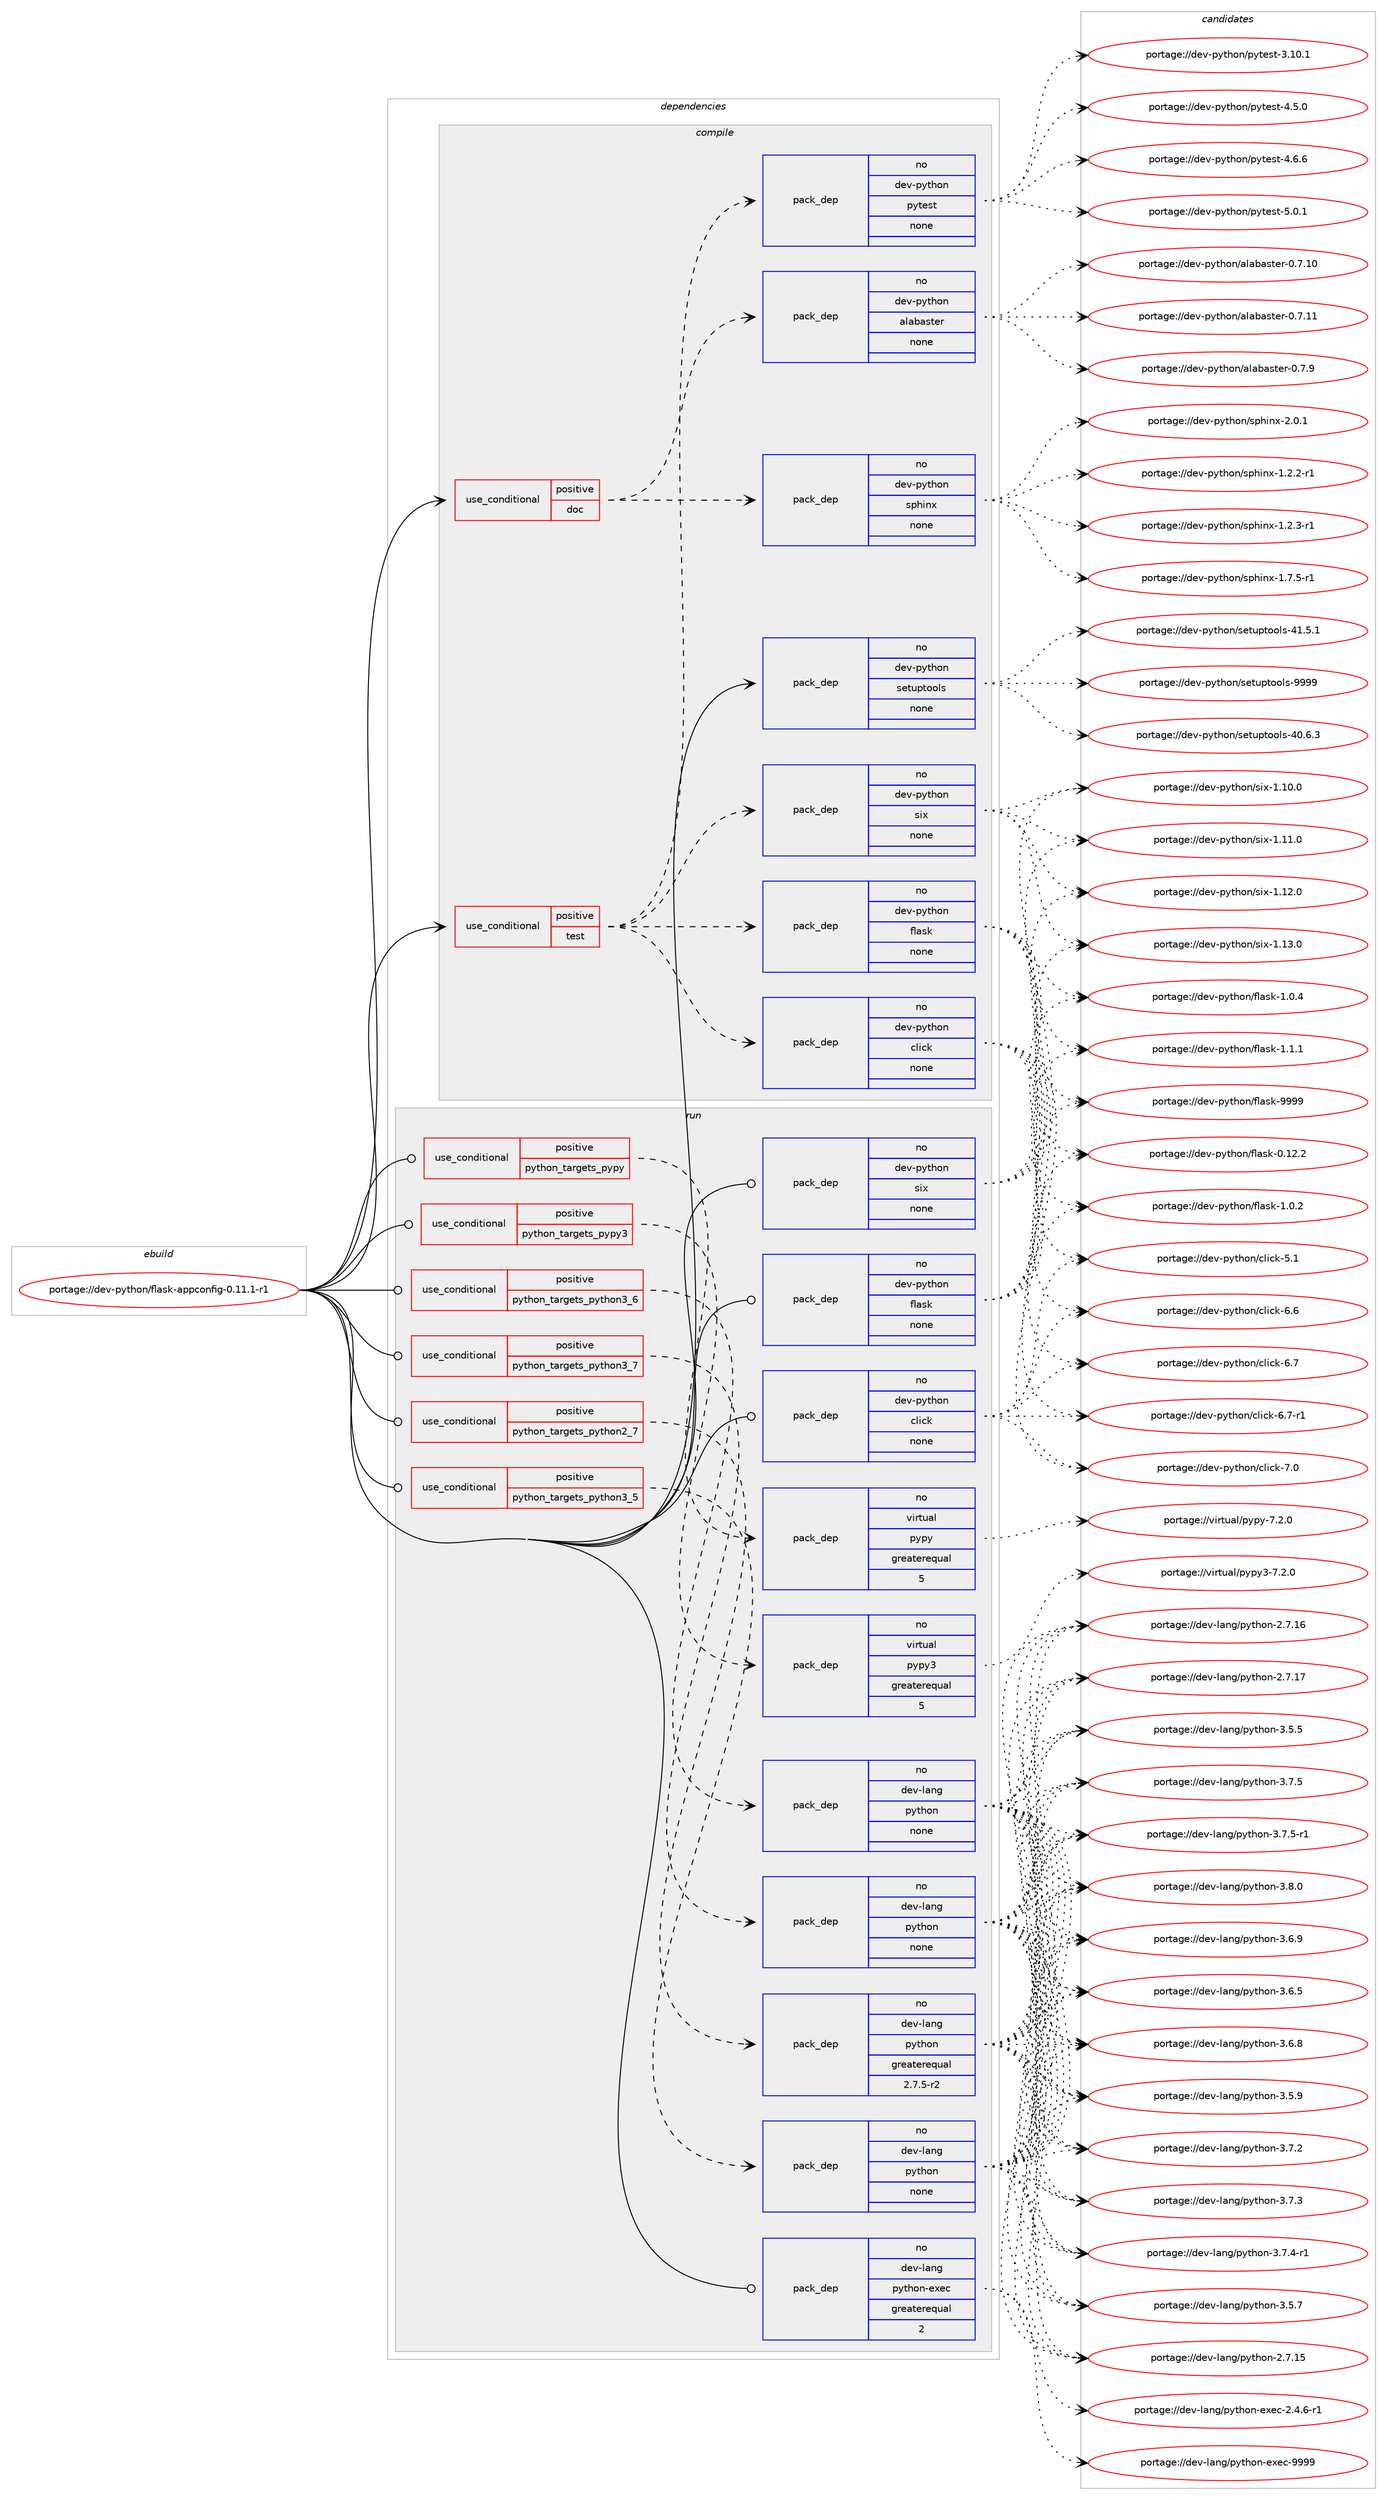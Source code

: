 digraph prolog {

# *************
# Graph options
# *************

newrank=true;
concentrate=true;
compound=true;
graph [rankdir=LR,fontname=Helvetica,fontsize=10,ranksep=1.5];#, ranksep=2.5, nodesep=0.2];
edge  [arrowhead=vee];
node  [fontname=Helvetica,fontsize=10];

# **********
# The ebuild
# **********

subgraph cluster_leftcol {
color=gray;
rank=same;
label=<<i>ebuild</i>>;
id [label="portage://dev-python/flask-appconfig-0.11.1-r1", color=red, width=4, href="../dev-python/flask-appconfig-0.11.1-r1.svg"];
}

# ****************
# The dependencies
# ****************

subgraph cluster_midcol {
color=gray;
label=<<i>dependencies</i>>;
subgraph cluster_compile {
fillcolor="#eeeeee";
style=filled;
label=<<i>compile</i>>;
subgraph cond28645 {
dependency139481 [label=<<TABLE BORDER="0" CELLBORDER="1" CELLSPACING="0" CELLPADDING="4"><TR><TD ROWSPAN="3" CELLPADDING="10">use_conditional</TD></TR><TR><TD>positive</TD></TR><TR><TD>doc</TD></TR></TABLE>>, shape=none, color=red];
subgraph pack107516 {
dependency139482 [label=<<TABLE BORDER="0" CELLBORDER="1" CELLSPACING="0" CELLPADDING="4" WIDTH="220"><TR><TD ROWSPAN="6" CELLPADDING="30">pack_dep</TD></TR><TR><TD WIDTH="110">no</TD></TR><TR><TD>dev-python</TD></TR><TR><TD>alabaster</TD></TR><TR><TD>none</TD></TR><TR><TD></TD></TR></TABLE>>, shape=none, color=blue];
}
dependency139481:e -> dependency139482:w [weight=20,style="dashed",arrowhead="vee"];
subgraph pack107517 {
dependency139483 [label=<<TABLE BORDER="0" CELLBORDER="1" CELLSPACING="0" CELLPADDING="4" WIDTH="220"><TR><TD ROWSPAN="6" CELLPADDING="30">pack_dep</TD></TR><TR><TD WIDTH="110">no</TD></TR><TR><TD>dev-python</TD></TR><TR><TD>sphinx</TD></TR><TR><TD>none</TD></TR><TR><TD></TD></TR></TABLE>>, shape=none, color=blue];
}
dependency139481:e -> dependency139483:w [weight=20,style="dashed",arrowhead="vee"];
}
id:e -> dependency139481:w [weight=20,style="solid",arrowhead="vee"];
subgraph cond28646 {
dependency139484 [label=<<TABLE BORDER="0" CELLBORDER="1" CELLSPACING="0" CELLPADDING="4"><TR><TD ROWSPAN="3" CELLPADDING="10">use_conditional</TD></TR><TR><TD>positive</TD></TR><TR><TD>test</TD></TR></TABLE>>, shape=none, color=red];
subgraph pack107518 {
dependency139485 [label=<<TABLE BORDER="0" CELLBORDER="1" CELLSPACING="0" CELLPADDING="4" WIDTH="220"><TR><TD ROWSPAN="6" CELLPADDING="30">pack_dep</TD></TR><TR><TD WIDTH="110">no</TD></TR><TR><TD>dev-python</TD></TR><TR><TD>click</TD></TR><TR><TD>none</TD></TR><TR><TD></TD></TR></TABLE>>, shape=none, color=blue];
}
dependency139484:e -> dependency139485:w [weight=20,style="dashed",arrowhead="vee"];
subgraph pack107519 {
dependency139486 [label=<<TABLE BORDER="0" CELLBORDER="1" CELLSPACING="0" CELLPADDING="4" WIDTH="220"><TR><TD ROWSPAN="6" CELLPADDING="30">pack_dep</TD></TR><TR><TD WIDTH="110">no</TD></TR><TR><TD>dev-python</TD></TR><TR><TD>flask</TD></TR><TR><TD>none</TD></TR><TR><TD></TD></TR></TABLE>>, shape=none, color=blue];
}
dependency139484:e -> dependency139486:w [weight=20,style="dashed",arrowhead="vee"];
subgraph pack107520 {
dependency139487 [label=<<TABLE BORDER="0" CELLBORDER="1" CELLSPACING="0" CELLPADDING="4" WIDTH="220"><TR><TD ROWSPAN="6" CELLPADDING="30">pack_dep</TD></TR><TR><TD WIDTH="110">no</TD></TR><TR><TD>dev-python</TD></TR><TR><TD>six</TD></TR><TR><TD>none</TD></TR><TR><TD></TD></TR></TABLE>>, shape=none, color=blue];
}
dependency139484:e -> dependency139487:w [weight=20,style="dashed",arrowhead="vee"];
subgraph pack107521 {
dependency139488 [label=<<TABLE BORDER="0" CELLBORDER="1" CELLSPACING="0" CELLPADDING="4" WIDTH="220"><TR><TD ROWSPAN="6" CELLPADDING="30">pack_dep</TD></TR><TR><TD WIDTH="110">no</TD></TR><TR><TD>dev-python</TD></TR><TR><TD>pytest</TD></TR><TR><TD>none</TD></TR><TR><TD></TD></TR></TABLE>>, shape=none, color=blue];
}
dependency139484:e -> dependency139488:w [weight=20,style="dashed",arrowhead="vee"];
}
id:e -> dependency139484:w [weight=20,style="solid",arrowhead="vee"];
subgraph pack107522 {
dependency139489 [label=<<TABLE BORDER="0" CELLBORDER="1" CELLSPACING="0" CELLPADDING="4" WIDTH="220"><TR><TD ROWSPAN="6" CELLPADDING="30">pack_dep</TD></TR><TR><TD WIDTH="110">no</TD></TR><TR><TD>dev-python</TD></TR><TR><TD>setuptools</TD></TR><TR><TD>none</TD></TR><TR><TD></TD></TR></TABLE>>, shape=none, color=blue];
}
id:e -> dependency139489:w [weight=20,style="solid",arrowhead="vee"];
}
subgraph cluster_compileandrun {
fillcolor="#eeeeee";
style=filled;
label=<<i>compile and run</i>>;
}
subgraph cluster_run {
fillcolor="#eeeeee";
style=filled;
label=<<i>run</i>>;
subgraph cond28647 {
dependency139490 [label=<<TABLE BORDER="0" CELLBORDER="1" CELLSPACING="0" CELLPADDING="4"><TR><TD ROWSPAN="3" CELLPADDING="10">use_conditional</TD></TR><TR><TD>positive</TD></TR><TR><TD>python_targets_pypy</TD></TR></TABLE>>, shape=none, color=red];
subgraph pack107523 {
dependency139491 [label=<<TABLE BORDER="0" CELLBORDER="1" CELLSPACING="0" CELLPADDING="4" WIDTH="220"><TR><TD ROWSPAN="6" CELLPADDING="30">pack_dep</TD></TR><TR><TD WIDTH="110">no</TD></TR><TR><TD>virtual</TD></TR><TR><TD>pypy</TD></TR><TR><TD>greaterequal</TD></TR><TR><TD>5</TD></TR></TABLE>>, shape=none, color=blue];
}
dependency139490:e -> dependency139491:w [weight=20,style="dashed",arrowhead="vee"];
}
id:e -> dependency139490:w [weight=20,style="solid",arrowhead="odot"];
subgraph cond28648 {
dependency139492 [label=<<TABLE BORDER="0" CELLBORDER="1" CELLSPACING="0" CELLPADDING="4"><TR><TD ROWSPAN="3" CELLPADDING="10">use_conditional</TD></TR><TR><TD>positive</TD></TR><TR><TD>python_targets_pypy3</TD></TR></TABLE>>, shape=none, color=red];
subgraph pack107524 {
dependency139493 [label=<<TABLE BORDER="0" CELLBORDER="1" CELLSPACING="0" CELLPADDING="4" WIDTH="220"><TR><TD ROWSPAN="6" CELLPADDING="30">pack_dep</TD></TR><TR><TD WIDTH="110">no</TD></TR><TR><TD>virtual</TD></TR><TR><TD>pypy3</TD></TR><TR><TD>greaterequal</TD></TR><TR><TD>5</TD></TR></TABLE>>, shape=none, color=blue];
}
dependency139492:e -> dependency139493:w [weight=20,style="dashed",arrowhead="vee"];
}
id:e -> dependency139492:w [weight=20,style="solid",arrowhead="odot"];
subgraph cond28649 {
dependency139494 [label=<<TABLE BORDER="0" CELLBORDER="1" CELLSPACING="0" CELLPADDING="4"><TR><TD ROWSPAN="3" CELLPADDING="10">use_conditional</TD></TR><TR><TD>positive</TD></TR><TR><TD>python_targets_python2_7</TD></TR></TABLE>>, shape=none, color=red];
subgraph pack107525 {
dependency139495 [label=<<TABLE BORDER="0" CELLBORDER="1" CELLSPACING="0" CELLPADDING="4" WIDTH="220"><TR><TD ROWSPAN="6" CELLPADDING="30">pack_dep</TD></TR><TR><TD WIDTH="110">no</TD></TR><TR><TD>dev-lang</TD></TR><TR><TD>python</TD></TR><TR><TD>greaterequal</TD></TR><TR><TD>2.7.5-r2</TD></TR></TABLE>>, shape=none, color=blue];
}
dependency139494:e -> dependency139495:w [weight=20,style="dashed",arrowhead="vee"];
}
id:e -> dependency139494:w [weight=20,style="solid",arrowhead="odot"];
subgraph cond28650 {
dependency139496 [label=<<TABLE BORDER="0" CELLBORDER="1" CELLSPACING="0" CELLPADDING="4"><TR><TD ROWSPAN="3" CELLPADDING="10">use_conditional</TD></TR><TR><TD>positive</TD></TR><TR><TD>python_targets_python3_5</TD></TR></TABLE>>, shape=none, color=red];
subgraph pack107526 {
dependency139497 [label=<<TABLE BORDER="0" CELLBORDER="1" CELLSPACING="0" CELLPADDING="4" WIDTH="220"><TR><TD ROWSPAN="6" CELLPADDING="30">pack_dep</TD></TR><TR><TD WIDTH="110">no</TD></TR><TR><TD>dev-lang</TD></TR><TR><TD>python</TD></TR><TR><TD>none</TD></TR><TR><TD></TD></TR></TABLE>>, shape=none, color=blue];
}
dependency139496:e -> dependency139497:w [weight=20,style="dashed",arrowhead="vee"];
}
id:e -> dependency139496:w [weight=20,style="solid",arrowhead="odot"];
subgraph cond28651 {
dependency139498 [label=<<TABLE BORDER="0" CELLBORDER="1" CELLSPACING="0" CELLPADDING="4"><TR><TD ROWSPAN="3" CELLPADDING="10">use_conditional</TD></TR><TR><TD>positive</TD></TR><TR><TD>python_targets_python3_6</TD></TR></TABLE>>, shape=none, color=red];
subgraph pack107527 {
dependency139499 [label=<<TABLE BORDER="0" CELLBORDER="1" CELLSPACING="0" CELLPADDING="4" WIDTH="220"><TR><TD ROWSPAN="6" CELLPADDING="30">pack_dep</TD></TR><TR><TD WIDTH="110">no</TD></TR><TR><TD>dev-lang</TD></TR><TR><TD>python</TD></TR><TR><TD>none</TD></TR><TR><TD></TD></TR></TABLE>>, shape=none, color=blue];
}
dependency139498:e -> dependency139499:w [weight=20,style="dashed",arrowhead="vee"];
}
id:e -> dependency139498:w [weight=20,style="solid",arrowhead="odot"];
subgraph cond28652 {
dependency139500 [label=<<TABLE BORDER="0" CELLBORDER="1" CELLSPACING="0" CELLPADDING="4"><TR><TD ROWSPAN="3" CELLPADDING="10">use_conditional</TD></TR><TR><TD>positive</TD></TR><TR><TD>python_targets_python3_7</TD></TR></TABLE>>, shape=none, color=red];
subgraph pack107528 {
dependency139501 [label=<<TABLE BORDER="0" CELLBORDER="1" CELLSPACING="0" CELLPADDING="4" WIDTH="220"><TR><TD ROWSPAN="6" CELLPADDING="30">pack_dep</TD></TR><TR><TD WIDTH="110">no</TD></TR><TR><TD>dev-lang</TD></TR><TR><TD>python</TD></TR><TR><TD>none</TD></TR><TR><TD></TD></TR></TABLE>>, shape=none, color=blue];
}
dependency139500:e -> dependency139501:w [weight=20,style="dashed",arrowhead="vee"];
}
id:e -> dependency139500:w [weight=20,style="solid",arrowhead="odot"];
subgraph pack107529 {
dependency139502 [label=<<TABLE BORDER="0" CELLBORDER="1" CELLSPACING="0" CELLPADDING="4" WIDTH="220"><TR><TD ROWSPAN="6" CELLPADDING="30">pack_dep</TD></TR><TR><TD WIDTH="110">no</TD></TR><TR><TD>dev-lang</TD></TR><TR><TD>python-exec</TD></TR><TR><TD>greaterequal</TD></TR><TR><TD>2</TD></TR></TABLE>>, shape=none, color=blue];
}
id:e -> dependency139502:w [weight=20,style="solid",arrowhead="odot"];
subgraph pack107530 {
dependency139503 [label=<<TABLE BORDER="0" CELLBORDER="1" CELLSPACING="0" CELLPADDING="4" WIDTH="220"><TR><TD ROWSPAN="6" CELLPADDING="30">pack_dep</TD></TR><TR><TD WIDTH="110">no</TD></TR><TR><TD>dev-python</TD></TR><TR><TD>click</TD></TR><TR><TD>none</TD></TR><TR><TD></TD></TR></TABLE>>, shape=none, color=blue];
}
id:e -> dependency139503:w [weight=20,style="solid",arrowhead="odot"];
subgraph pack107531 {
dependency139504 [label=<<TABLE BORDER="0" CELLBORDER="1" CELLSPACING="0" CELLPADDING="4" WIDTH="220"><TR><TD ROWSPAN="6" CELLPADDING="30">pack_dep</TD></TR><TR><TD WIDTH="110">no</TD></TR><TR><TD>dev-python</TD></TR><TR><TD>flask</TD></TR><TR><TD>none</TD></TR><TR><TD></TD></TR></TABLE>>, shape=none, color=blue];
}
id:e -> dependency139504:w [weight=20,style="solid",arrowhead="odot"];
subgraph pack107532 {
dependency139505 [label=<<TABLE BORDER="0" CELLBORDER="1" CELLSPACING="0" CELLPADDING="4" WIDTH="220"><TR><TD ROWSPAN="6" CELLPADDING="30">pack_dep</TD></TR><TR><TD WIDTH="110">no</TD></TR><TR><TD>dev-python</TD></TR><TR><TD>six</TD></TR><TR><TD>none</TD></TR><TR><TD></TD></TR></TABLE>>, shape=none, color=blue];
}
id:e -> dependency139505:w [weight=20,style="solid",arrowhead="odot"];
}
}

# **************
# The candidates
# **************

subgraph cluster_choices {
rank=same;
color=gray;
label=<<i>candidates</i>>;

subgraph choice107516 {
color=black;
nodesep=1;
choiceportage10010111845112121116104111110479710897989711511610111445484655464948 [label="portage://dev-python/alabaster-0.7.10", color=red, width=4,href="../dev-python/alabaster-0.7.10.svg"];
choiceportage10010111845112121116104111110479710897989711511610111445484655464949 [label="portage://dev-python/alabaster-0.7.11", color=red, width=4,href="../dev-python/alabaster-0.7.11.svg"];
choiceportage100101118451121211161041111104797108979897115116101114454846554657 [label="portage://dev-python/alabaster-0.7.9", color=red, width=4,href="../dev-python/alabaster-0.7.9.svg"];
dependency139482:e -> choiceportage10010111845112121116104111110479710897989711511610111445484655464948:w [style=dotted,weight="100"];
dependency139482:e -> choiceportage10010111845112121116104111110479710897989711511610111445484655464949:w [style=dotted,weight="100"];
dependency139482:e -> choiceportage100101118451121211161041111104797108979897115116101114454846554657:w [style=dotted,weight="100"];
}
subgraph choice107517 {
color=black;
nodesep=1;
choiceportage10010111845112121116104111110471151121041051101204549465046504511449 [label="portage://dev-python/sphinx-1.2.2-r1", color=red, width=4,href="../dev-python/sphinx-1.2.2-r1.svg"];
choiceportage10010111845112121116104111110471151121041051101204549465046514511449 [label="portage://dev-python/sphinx-1.2.3-r1", color=red, width=4,href="../dev-python/sphinx-1.2.3-r1.svg"];
choiceportage10010111845112121116104111110471151121041051101204549465546534511449 [label="portage://dev-python/sphinx-1.7.5-r1", color=red, width=4,href="../dev-python/sphinx-1.7.5-r1.svg"];
choiceportage1001011184511212111610411111047115112104105110120455046484649 [label="portage://dev-python/sphinx-2.0.1", color=red, width=4,href="../dev-python/sphinx-2.0.1.svg"];
dependency139483:e -> choiceportage10010111845112121116104111110471151121041051101204549465046504511449:w [style=dotted,weight="100"];
dependency139483:e -> choiceportage10010111845112121116104111110471151121041051101204549465046514511449:w [style=dotted,weight="100"];
dependency139483:e -> choiceportage10010111845112121116104111110471151121041051101204549465546534511449:w [style=dotted,weight="100"];
dependency139483:e -> choiceportage1001011184511212111610411111047115112104105110120455046484649:w [style=dotted,weight="100"];
}
subgraph choice107518 {
color=black;
nodesep=1;
choiceportage1001011184511212111610411111047991081059910745534649 [label="portage://dev-python/click-5.1", color=red, width=4,href="../dev-python/click-5.1.svg"];
choiceportage1001011184511212111610411111047991081059910745544654 [label="portage://dev-python/click-6.6", color=red, width=4,href="../dev-python/click-6.6.svg"];
choiceportage1001011184511212111610411111047991081059910745544655 [label="portage://dev-python/click-6.7", color=red, width=4,href="../dev-python/click-6.7.svg"];
choiceportage10010111845112121116104111110479910810599107455446554511449 [label="portage://dev-python/click-6.7-r1", color=red, width=4,href="../dev-python/click-6.7-r1.svg"];
choiceportage1001011184511212111610411111047991081059910745554648 [label="portage://dev-python/click-7.0", color=red, width=4,href="../dev-python/click-7.0.svg"];
dependency139485:e -> choiceportage1001011184511212111610411111047991081059910745534649:w [style=dotted,weight="100"];
dependency139485:e -> choiceportage1001011184511212111610411111047991081059910745544654:w [style=dotted,weight="100"];
dependency139485:e -> choiceportage1001011184511212111610411111047991081059910745544655:w [style=dotted,weight="100"];
dependency139485:e -> choiceportage10010111845112121116104111110479910810599107455446554511449:w [style=dotted,weight="100"];
dependency139485:e -> choiceportage1001011184511212111610411111047991081059910745554648:w [style=dotted,weight="100"];
}
subgraph choice107519 {
color=black;
nodesep=1;
choiceportage10010111845112121116104111110471021089711510745484649504650 [label="portage://dev-python/flask-0.12.2", color=red, width=4,href="../dev-python/flask-0.12.2.svg"];
choiceportage100101118451121211161041111104710210897115107454946484650 [label="portage://dev-python/flask-1.0.2", color=red, width=4,href="../dev-python/flask-1.0.2.svg"];
choiceportage100101118451121211161041111104710210897115107454946484652 [label="portage://dev-python/flask-1.0.4", color=red, width=4,href="../dev-python/flask-1.0.4.svg"];
choiceportage100101118451121211161041111104710210897115107454946494649 [label="portage://dev-python/flask-1.1.1", color=red, width=4,href="../dev-python/flask-1.1.1.svg"];
choiceportage1001011184511212111610411111047102108971151074557575757 [label="portage://dev-python/flask-9999", color=red, width=4,href="../dev-python/flask-9999.svg"];
dependency139486:e -> choiceportage10010111845112121116104111110471021089711510745484649504650:w [style=dotted,weight="100"];
dependency139486:e -> choiceportage100101118451121211161041111104710210897115107454946484650:w [style=dotted,weight="100"];
dependency139486:e -> choiceportage100101118451121211161041111104710210897115107454946484652:w [style=dotted,weight="100"];
dependency139486:e -> choiceportage100101118451121211161041111104710210897115107454946494649:w [style=dotted,weight="100"];
dependency139486:e -> choiceportage1001011184511212111610411111047102108971151074557575757:w [style=dotted,weight="100"];
}
subgraph choice107520 {
color=black;
nodesep=1;
choiceportage100101118451121211161041111104711510512045494649484648 [label="portage://dev-python/six-1.10.0", color=red, width=4,href="../dev-python/six-1.10.0.svg"];
choiceportage100101118451121211161041111104711510512045494649494648 [label="portage://dev-python/six-1.11.0", color=red, width=4,href="../dev-python/six-1.11.0.svg"];
choiceportage100101118451121211161041111104711510512045494649504648 [label="portage://dev-python/six-1.12.0", color=red, width=4,href="../dev-python/six-1.12.0.svg"];
choiceportage100101118451121211161041111104711510512045494649514648 [label="portage://dev-python/six-1.13.0", color=red, width=4,href="../dev-python/six-1.13.0.svg"];
dependency139487:e -> choiceportage100101118451121211161041111104711510512045494649484648:w [style=dotted,weight="100"];
dependency139487:e -> choiceportage100101118451121211161041111104711510512045494649494648:w [style=dotted,weight="100"];
dependency139487:e -> choiceportage100101118451121211161041111104711510512045494649504648:w [style=dotted,weight="100"];
dependency139487:e -> choiceportage100101118451121211161041111104711510512045494649514648:w [style=dotted,weight="100"];
}
subgraph choice107521 {
color=black;
nodesep=1;
choiceportage100101118451121211161041111104711212111610111511645514649484649 [label="portage://dev-python/pytest-3.10.1", color=red, width=4,href="../dev-python/pytest-3.10.1.svg"];
choiceportage1001011184511212111610411111047112121116101115116455246534648 [label="portage://dev-python/pytest-4.5.0", color=red, width=4,href="../dev-python/pytest-4.5.0.svg"];
choiceportage1001011184511212111610411111047112121116101115116455246544654 [label="portage://dev-python/pytest-4.6.6", color=red, width=4,href="../dev-python/pytest-4.6.6.svg"];
choiceportage1001011184511212111610411111047112121116101115116455346484649 [label="portage://dev-python/pytest-5.0.1", color=red, width=4,href="../dev-python/pytest-5.0.1.svg"];
dependency139488:e -> choiceportage100101118451121211161041111104711212111610111511645514649484649:w [style=dotted,weight="100"];
dependency139488:e -> choiceportage1001011184511212111610411111047112121116101115116455246534648:w [style=dotted,weight="100"];
dependency139488:e -> choiceportage1001011184511212111610411111047112121116101115116455246544654:w [style=dotted,weight="100"];
dependency139488:e -> choiceportage1001011184511212111610411111047112121116101115116455346484649:w [style=dotted,weight="100"];
}
subgraph choice107522 {
color=black;
nodesep=1;
choiceportage100101118451121211161041111104711510111611711211611111110811545524846544651 [label="portage://dev-python/setuptools-40.6.3", color=red, width=4,href="../dev-python/setuptools-40.6.3.svg"];
choiceportage100101118451121211161041111104711510111611711211611111110811545524946534649 [label="portage://dev-python/setuptools-41.5.1", color=red, width=4,href="../dev-python/setuptools-41.5.1.svg"];
choiceportage10010111845112121116104111110471151011161171121161111111081154557575757 [label="portage://dev-python/setuptools-9999", color=red, width=4,href="../dev-python/setuptools-9999.svg"];
dependency139489:e -> choiceportage100101118451121211161041111104711510111611711211611111110811545524846544651:w [style=dotted,weight="100"];
dependency139489:e -> choiceportage100101118451121211161041111104711510111611711211611111110811545524946534649:w [style=dotted,weight="100"];
dependency139489:e -> choiceportage10010111845112121116104111110471151011161171121161111111081154557575757:w [style=dotted,weight="100"];
}
subgraph choice107523 {
color=black;
nodesep=1;
choiceportage1181051141161179710847112121112121455546504648 [label="portage://virtual/pypy-7.2.0", color=red, width=4,href="../virtual/pypy-7.2.0.svg"];
dependency139491:e -> choiceportage1181051141161179710847112121112121455546504648:w [style=dotted,weight="100"];
}
subgraph choice107524 {
color=black;
nodesep=1;
choiceportage118105114116117971084711212111212151455546504648 [label="portage://virtual/pypy3-7.2.0", color=red, width=4,href="../virtual/pypy3-7.2.0.svg"];
dependency139493:e -> choiceportage118105114116117971084711212111212151455546504648:w [style=dotted,weight="100"];
}
subgraph choice107525 {
color=black;
nodesep=1;
choiceportage10010111845108971101034711212111610411111045504655464953 [label="portage://dev-lang/python-2.7.15", color=red, width=4,href="../dev-lang/python-2.7.15.svg"];
choiceportage10010111845108971101034711212111610411111045504655464954 [label="portage://dev-lang/python-2.7.16", color=red, width=4,href="../dev-lang/python-2.7.16.svg"];
choiceportage10010111845108971101034711212111610411111045504655464955 [label="portage://dev-lang/python-2.7.17", color=red, width=4,href="../dev-lang/python-2.7.17.svg"];
choiceportage100101118451089711010347112121116104111110455146534653 [label="portage://dev-lang/python-3.5.5", color=red, width=4,href="../dev-lang/python-3.5.5.svg"];
choiceportage100101118451089711010347112121116104111110455146534655 [label="portage://dev-lang/python-3.5.7", color=red, width=4,href="../dev-lang/python-3.5.7.svg"];
choiceportage100101118451089711010347112121116104111110455146534657 [label="portage://dev-lang/python-3.5.9", color=red, width=4,href="../dev-lang/python-3.5.9.svg"];
choiceportage100101118451089711010347112121116104111110455146544653 [label="portage://dev-lang/python-3.6.5", color=red, width=4,href="../dev-lang/python-3.6.5.svg"];
choiceportage100101118451089711010347112121116104111110455146544656 [label="portage://dev-lang/python-3.6.8", color=red, width=4,href="../dev-lang/python-3.6.8.svg"];
choiceportage100101118451089711010347112121116104111110455146544657 [label="portage://dev-lang/python-3.6.9", color=red, width=4,href="../dev-lang/python-3.6.9.svg"];
choiceportage100101118451089711010347112121116104111110455146554650 [label="portage://dev-lang/python-3.7.2", color=red, width=4,href="../dev-lang/python-3.7.2.svg"];
choiceportage100101118451089711010347112121116104111110455146554651 [label="portage://dev-lang/python-3.7.3", color=red, width=4,href="../dev-lang/python-3.7.3.svg"];
choiceportage1001011184510897110103471121211161041111104551465546524511449 [label="portage://dev-lang/python-3.7.4-r1", color=red, width=4,href="../dev-lang/python-3.7.4-r1.svg"];
choiceportage100101118451089711010347112121116104111110455146554653 [label="portage://dev-lang/python-3.7.5", color=red, width=4,href="../dev-lang/python-3.7.5.svg"];
choiceportage1001011184510897110103471121211161041111104551465546534511449 [label="portage://dev-lang/python-3.7.5-r1", color=red, width=4,href="../dev-lang/python-3.7.5-r1.svg"];
choiceportage100101118451089711010347112121116104111110455146564648 [label="portage://dev-lang/python-3.8.0", color=red, width=4,href="../dev-lang/python-3.8.0.svg"];
dependency139495:e -> choiceportage10010111845108971101034711212111610411111045504655464953:w [style=dotted,weight="100"];
dependency139495:e -> choiceportage10010111845108971101034711212111610411111045504655464954:w [style=dotted,weight="100"];
dependency139495:e -> choiceportage10010111845108971101034711212111610411111045504655464955:w [style=dotted,weight="100"];
dependency139495:e -> choiceportage100101118451089711010347112121116104111110455146534653:w [style=dotted,weight="100"];
dependency139495:e -> choiceportage100101118451089711010347112121116104111110455146534655:w [style=dotted,weight="100"];
dependency139495:e -> choiceportage100101118451089711010347112121116104111110455146534657:w [style=dotted,weight="100"];
dependency139495:e -> choiceportage100101118451089711010347112121116104111110455146544653:w [style=dotted,weight="100"];
dependency139495:e -> choiceportage100101118451089711010347112121116104111110455146544656:w [style=dotted,weight="100"];
dependency139495:e -> choiceportage100101118451089711010347112121116104111110455146544657:w [style=dotted,weight="100"];
dependency139495:e -> choiceportage100101118451089711010347112121116104111110455146554650:w [style=dotted,weight="100"];
dependency139495:e -> choiceportage100101118451089711010347112121116104111110455146554651:w [style=dotted,weight="100"];
dependency139495:e -> choiceportage1001011184510897110103471121211161041111104551465546524511449:w [style=dotted,weight="100"];
dependency139495:e -> choiceportage100101118451089711010347112121116104111110455146554653:w [style=dotted,weight="100"];
dependency139495:e -> choiceportage1001011184510897110103471121211161041111104551465546534511449:w [style=dotted,weight="100"];
dependency139495:e -> choiceportage100101118451089711010347112121116104111110455146564648:w [style=dotted,weight="100"];
}
subgraph choice107526 {
color=black;
nodesep=1;
choiceportage10010111845108971101034711212111610411111045504655464953 [label="portage://dev-lang/python-2.7.15", color=red, width=4,href="../dev-lang/python-2.7.15.svg"];
choiceportage10010111845108971101034711212111610411111045504655464954 [label="portage://dev-lang/python-2.7.16", color=red, width=4,href="../dev-lang/python-2.7.16.svg"];
choiceportage10010111845108971101034711212111610411111045504655464955 [label="portage://dev-lang/python-2.7.17", color=red, width=4,href="../dev-lang/python-2.7.17.svg"];
choiceportage100101118451089711010347112121116104111110455146534653 [label="portage://dev-lang/python-3.5.5", color=red, width=4,href="../dev-lang/python-3.5.5.svg"];
choiceportage100101118451089711010347112121116104111110455146534655 [label="portage://dev-lang/python-3.5.7", color=red, width=4,href="../dev-lang/python-3.5.7.svg"];
choiceportage100101118451089711010347112121116104111110455146534657 [label="portage://dev-lang/python-3.5.9", color=red, width=4,href="../dev-lang/python-3.5.9.svg"];
choiceportage100101118451089711010347112121116104111110455146544653 [label="portage://dev-lang/python-3.6.5", color=red, width=4,href="../dev-lang/python-3.6.5.svg"];
choiceportage100101118451089711010347112121116104111110455146544656 [label="portage://dev-lang/python-3.6.8", color=red, width=4,href="../dev-lang/python-3.6.8.svg"];
choiceportage100101118451089711010347112121116104111110455146544657 [label="portage://dev-lang/python-3.6.9", color=red, width=4,href="../dev-lang/python-3.6.9.svg"];
choiceportage100101118451089711010347112121116104111110455146554650 [label="portage://dev-lang/python-3.7.2", color=red, width=4,href="../dev-lang/python-3.7.2.svg"];
choiceportage100101118451089711010347112121116104111110455146554651 [label="portage://dev-lang/python-3.7.3", color=red, width=4,href="../dev-lang/python-3.7.3.svg"];
choiceportage1001011184510897110103471121211161041111104551465546524511449 [label="portage://dev-lang/python-3.7.4-r1", color=red, width=4,href="../dev-lang/python-3.7.4-r1.svg"];
choiceportage100101118451089711010347112121116104111110455146554653 [label="portage://dev-lang/python-3.7.5", color=red, width=4,href="../dev-lang/python-3.7.5.svg"];
choiceportage1001011184510897110103471121211161041111104551465546534511449 [label="portage://dev-lang/python-3.7.5-r1", color=red, width=4,href="../dev-lang/python-3.7.5-r1.svg"];
choiceportage100101118451089711010347112121116104111110455146564648 [label="portage://dev-lang/python-3.8.0", color=red, width=4,href="../dev-lang/python-3.8.0.svg"];
dependency139497:e -> choiceportage10010111845108971101034711212111610411111045504655464953:w [style=dotted,weight="100"];
dependency139497:e -> choiceportage10010111845108971101034711212111610411111045504655464954:w [style=dotted,weight="100"];
dependency139497:e -> choiceportage10010111845108971101034711212111610411111045504655464955:w [style=dotted,weight="100"];
dependency139497:e -> choiceportage100101118451089711010347112121116104111110455146534653:w [style=dotted,weight="100"];
dependency139497:e -> choiceportage100101118451089711010347112121116104111110455146534655:w [style=dotted,weight="100"];
dependency139497:e -> choiceportage100101118451089711010347112121116104111110455146534657:w [style=dotted,weight="100"];
dependency139497:e -> choiceportage100101118451089711010347112121116104111110455146544653:w [style=dotted,weight="100"];
dependency139497:e -> choiceportage100101118451089711010347112121116104111110455146544656:w [style=dotted,weight="100"];
dependency139497:e -> choiceportage100101118451089711010347112121116104111110455146544657:w [style=dotted,weight="100"];
dependency139497:e -> choiceportage100101118451089711010347112121116104111110455146554650:w [style=dotted,weight="100"];
dependency139497:e -> choiceportage100101118451089711010347112121116104111110455146554651:w [style=dotted,weight="100"];
dependency139497:e -> choiceportage1001011184510897110103471121211161041111104551465546524511449:w [style=dotted,weight="100"];
dependency139497:e -> choiceportage100101118451089711010347112121116104111110455146554653:w [style=dotted,weight="100"];
dependency139497:e -> choiceportage1001011184510897110103471121211161041111104551465546534511449:w [style=dotted,weight="100"];
dependency139497:e -> choiceportage100101118451089711010347112121116104111110455146564648:w [style=dotted,weight="100"];
}
subgraph choice107527 {
color=black;
nodesep=1;
choiceportage10010111845108971101034711212111610411111045504655464953 [label="portage://dev-lang/python-2.7.15", color=red, width=4,href="../dev-lang/python-2.7.15.svg"];
choiceportage10010111845108971101034711212111610411111045504655464954 [label="portage://dev-lang/python-2.7.16", color=red, width=4,href="../dev-lang/python-2.7.16.svg"];
choiceportage10010111845108971101034711212111610411111045504655464955 [label="portage://dev-lang/python-2.7.17", color=red, width=4,href="../dev-lang/python-2.7.17.svg"];
choiceportage100101118451089711010347112121116104111110455146534653 [label="portage://dev-lang/python-3.5.5", color=red, width=4,href="../dev-lang/python-3.5.5.svg"];
choiceportage100101118451089711010347112121116104111110455146534655 [label="portage://dev-lang/python-3.5.7", color=red, width=4,href="../dev-lang/python-3.5.7.svg"];
choiceportage100101118451089711010347112121116104111110455146534657 [label="portage://dev-lang/python-3.5.9", color=red, width=4,href="../dev-lang/python-3.5.9.svg"];
choiceportage100101118451089711010347112121116104111110455146544653 [label="portage://dev-lang/python-3.6.5", color=red, width=4,href="../dev-lang/python-3.6.5.svg"];
choiceportage100101118451089711010347112121116104111110455146544656 [label="portage://dev-lang/python-3.6.8", color=red, width=4,href="../dev-lang/python-3.6.8.svg"];
choiceportage100101118451089711010347112121116104111110455146544657 [label="portage://dev-lang/python-3.6.9", color=red, width=4,href="../dev-lang/python-3.6.9.svg"];
choiceportage100101118451089711010347112121116104111110455146554650 [label="portage://dev-lang/python-3.7.2", color=red, width=4,href="../dev-lang/python-3.7.2.svg"];
choiceportage100101118451089711010347112121116104111110455146554651 [label="portage://dev-lang/python-3.7.3", color=red, width=4,href="../dev-lang/python-3.7.3.svg"];
choiceportage1001011184510897110103471121211161041111104551465546524511449 [label="portage://dev-lang/python-3.7.4-r1", color=red, width=4,href="../dev-lang/python-3.7.4-r1.svg"];
choiceportage100101118451089711010347112121116104111110455146554653 [label="portage://dev-lang/python-3.7.5", color=red, width=4,href="../dev-lang/python-3.7.5.svg"];
choiceportage1001011184510897110103471121211161041111104551465546534511449 [label="portage://dev-lang/python-3.7.5-r1", color=red, width=4,href="../dev-lang/python-3.7.5-r1.svg"];
choiceportage100101118451089711010347112121116104111110455146564648 [label="portage://dev-lang/python-3.8.0", color=red, width=4,href="../dev-lang/python-3.8.0.svg"];
dependency139499:e -> choiceportage10010111845108971101034711212111610411111045504655464953:w [style=dotted,weight="100"];
dependency139499:e -> choiceportage10010111845108971101034711212111610411111045504655464954:w [style=dotted,weight="100"];
dependency139499:e -> choiceportage10010111845108971101034711212111610411111045504655464955:w [style=dotted,weight="100"];
dependency139499:e -> choiceportage100101118451089711010347112121116104111110455146534653:w [style=dotted,weight="100"];
dependency139499:e -> choiceportage100101118451089711010347112121116104111110455146534655:w [style=dotted,weight="100"];
dependency139499:e -> choiceportage100101118451089711010347112121116104111110455146534657:w [style=dotted,weight="100"];
dependency139499:e -> choiceportage100101118451089711010347112121116104111110455146544653:w [style=dotted,weight="100"];
dependency139499:e -> choiceportage100101118451089711010347112121116104111110455146544656:w [style=dotted,weight="100"];
dependency139499:e -> choiceportage100101118451089711010347112121116104111110455146544657:w [style=dotted,weight="100"];
dependency139499:e -> choiceportage100101118451089711010347112121116104111110455146554650:w [style=dotted,weight="100"];
dependency139499:e -> choiceportage100101118451089711010347112121116104111110455146554651:w [style=dotted,weight="100"];
dependency139499:e -> choiceportage1001011184510897110103471121211161041111104551465546524511449:w [style=dotted,weight="100"];
dependency139499:e -> choiceportage100101118451089711010347112121116104111110455146554653:w [style=dotted,weight="100"];
dependency139499:e -> choiceportage1001011184510897110103471121211161041111104551465546534511449:w [style=dotted,weight="100"];
dependency139499:e -> choiceportage100101118451089711010347112121116104111110455146564648:w [style=dotted,weight="100"];
}
subgraph choice107528 {
color=black;
nodesep=1;
choiceportage10010111845108971101034711212111610411111045504655464953 [label="portage://dev-lang/python-2.7.15", color=red, width=4,href="../dev-lang/python-2.7.15.svg"];
choiceportage10010111845108971101034711212111610411111045504655464954 [label="portage://dev-lang/python-2.7.16", color=red, width=4,href="../dev-lang/python-2.7.16.svg"];
choiceportage10010111845108971101034711212111610411111045504655464955 [label="portage://dev-lang/python-2.7.17", color=red, width=4,href="../dev-lang/python-2.7.17.svg"];
choiceportage100101118451089711010347112121116104111110455146534653 [label="portage://dev-lang/python-3.5.5", color=red, width=4,href="../dev-lang/python-3.5.5.svg"];
choiceportage100101118451089711010347112121116104111110455146534655 [label="portage://dev-lang/python-3.5.7", color=red, width=4,href="../dev-lang/python-3.5.7.svg"];
choiceportage100101118451089711010347112121116104111110455146534657 [label="portage://dev-lang/python-3.5.9", color=red, width=4,href="../dev-lang/python-3.5.9.svg"];
choiceportage100101118451089711010347112121116104111110455146544653 [label="portage://dev-lang/python-3.6.5", color=red, width=4,href="../dev-lang/python-3.6.5.svg"];
choiceportage100101118451089711010347112121116104111110455146544656 [label="portage://dev-lang/python-3.6.8", color=red, width=4,href="../dev-lang/python-3.6.8.svg"];
choiceportage100101118451089711010347112121116104111110455146544657 [label="portage://dev-lang/python-3.6.9", color=red, width=4,href="../dev-lang/python-3.6.9.svg"];
choiceportage100101118451089711010347112121116104111110455146554650 [label="portage://dev-lang/python-3.7.2", color=red, width=4,href="../dev-lang/python-3.7.2.svg"];
choiceportage100101118451089711010347112121116104111110455146554651 [label="portage://dev-lang/python-3.7.3", color=red, width=4,href="../dev-lang/python-3.7.3.svg"];
choiceportage1001011184510897110103471121211161041111104551465546524511449 [label="portage://dev-lang/python-3.7.4-r1", color=red, width=4,href="../dev-lang/python-3.7.4-r1.svg"];
choiceportage100101118451089711010347112121116104111110455146554653 [label="portage://dev-lang/python-3.7.5", color=red, width=4,href="../dev-lang/python-3.7.5.svg"];
choiceportage1001011184510897110103471121211161041111104551465546534511449 [label="portage://dev-lang/python-3.7.5-r1", color=red, width=4,href="../dev-lang/python-3.7.5-r1.svg"];
choiceportage100101118451089711010347112121116104111110455146564648 [label="portage://dev-lang/python-3.8.0", color=red, width=4,href="../dev-lang/python-3.8.0.svg"];
dependency139501:e -> choiceportage10010111845108971101034711212111610411111045504655464953:w [style=dotted,weight="100"];
dependency139501:e -> choiceportage10010111845108971101034711212111610411111045504655464954:w [style=dotted,weight="100"];
dependency139501:e -> choiceportage10010111845108971101034711212111610411111045504655464955:w [style=dotted,weight="100"];
dependency139501:e -> choiceportage100101118451089711010347112121116104111110455146534653:w [style=dotted,weight="100"];
dependency139501:e -> choiceportage100101118451089711010347112121116104111110455146534655:w [style=dotted,weight="100"];
dependency139501:e -> choiceportage100101118451089711010347112121116104111110455146534657:w [style=dotted,weight="100"];
dependency139501:e -> choiceportage100101118451089711010347112121116104111110455146544653:w [style=dotted,weight="100"];
dependency139501:e -> choiceportage100101118451089711010347112121116104111110455146544656:w [style=dotted,weight="100"];
dependency139501:e -> choiceportage100101118451089711010347112121116104111110455146544657:w [style=dotted,weight="100"];
dependency139501:e -> choiceportage100101118451089711010347112121116104111110455146554650:w [style=dotted,weight="100"];
dependency139501:e -> choiceportage100101118451089711010347112121116104111110455146554651:w [style=dotted,weight="100"];
dependency139501:e -> choiceportage1001011184510897110103471121211161041111104551465546524511449:w [style=dotted,weight="100"];
dependency139501:e -> choiceportage100101118451089711010347112121116104111110455146554653:w [style=dotted,weight="100"];
dependency139501:e -> choiceportage1001011184510897110103471121211161041111104551465546534511449:w [style=dotted,weight="100"];
dependency139501:e -> choiceportage100101118451089711010347112121116104111110455146564648:w [style=dotted,weight="100"];
}
subgraph choice107529 {
color=black;
nodesep=1;
choiceportage10010111845108971101034711212111610411111045101120101994550465246544511449 [label="portage://dev-lang/python-exec-2.4.6-r1", color=red, width=4,href="../dev-lang/python-exec-2.4.6-r1.svg"];
choiceportage10010111845108971101034711212111610411111045101120101994557575757 [label="portage://dev-lang/python-exec-9999", color=red, width=4,href="../dev-lang/python-exec-9999.svg"];
dependency139502:e -> choiceportage10010111845108971101034711212111610411111045101120101994550465246544511449:w [style=dotted,weight="100"];
dependency139502:e -> choiceportage10010111845108971101034711212111610411111045101120101994557575757:w [style=dotted,weight="100"];
}
subgraph choice107530 {
color=black;
nodesep=1;
choiceportage1001011184511212111610411111047991081059910745534649 [label="portage://dev-python/click-5.1", color=red, width=4,href="../dev-python/click-5.1.svg"];
choiceportage1001011184511212111610411111047991081059910745544654 [label="portage://dev-python/click-6.6", color=red, width=4,href="../dev-python/click-6.6.svg"];
choiceportage1001011184511212111610411111047991081059910745544655 [label="portage://dev-python/click-6.7", color=red, width=4,href="../dev-python/click-6.7.svg"];
choiceportage10010111845112121116104111110479910810599107455446554511449 [label="portage://dev-python/click-6.7-r1", color=red, width=4,href="../dev-python/click-6.7-r1.svg"];
choiceportage1001011184511212111610411111047991081059910745554648 [label="portage://dev-python/click-7.0", color=red, width=4,href="../dev-python/click-7.0.svg"];
dependency139503:e -> choiceportage1001011184511212111610411111047991081059910745534649:w [style=dotted,weight="100"];
dependency139503:e -> choiceportage1001011184511212111610411111047991081059910745544654:w [style=dotted,weight="100"];
dependency139503:e -> choiceportage1001011184511212111610411111047991081059910745544655:w [style=dotted,weight="100"];
dependency139503:e -> choiceportage10010111845112121116104111110479910810599107455446554511449:w [style=dotted,weight="100"];
dependency139503:e -> choiceportage1001011184511212111610411111047991081059910745554648:w [style=dotted,weight="100"];
}
subgraph choice107531 {
color=black;
nodesep=1;
choiceportage10010111845112121116104111110471021089711510745484649504650 [label="portage://dev-python/flask-0.12.2", color=red, width=4,href="../dev-python/flask-0.12.2.svg"];
choiceportage100101118451121211161041111104710210897115107454946484650 [label="portage://dev-python/flask-1.0.2", color=red, width=4,href="../dev-python/flask-1.0.2.svg"];
choiceportage100101118451121211161041111104710210897115107454946484652 [label="portage://dev-python/flask-1.0.4", color=red, width=4,href="../dev-python/flask-1.0.4.svg"];
choiceportage100101118451121211161041111104710210897115107454946494649 [label="portage://dev-python/flask-1.1.1", color=red, width=4,href="../dev-python/flask-1.1.1.svg"];
choiceportage1001011184511212111610411111047102108971151074557575757 [label="portage://dev-python/flask-9999", color=red, width=4,href="../dev-python/flask-9999.svg"];
dependency139504:e -> choiceportage10010111845112121116104111110471021089711510745484649504650:w [style=dotted,weight="100"];
dependency139504:e -> choiceportage100101118451121211161041111104710210897115107454946484650:w [style=dotted,weight="100"];
dependency139504:e -> choiceportage100101118451121211161041111104710210897115107454946484652:w [style=dotted,weight="100"];
dependency139504:e -> choiceportage100101118451121211161041111104710210897115107454946494649:w [style=dotted,weight="100"];
dependency139504:e -> choiceportage1001011184511212111610411111047102108971151074557575757:w [style=dotted,weight="100"];
}
subgraph choice107532 {
color=black;
nodesep=1;
choiceportage100101118451121211161041111104711510512045494649484648 [label="portage://dev-python/six-1.10.0", color=red, width=4,href="../dev-python/six-1.10.0.svg"];
choiceportage100101118451121211161041111104711510512045494649494648 [label="portage://dev-python/six-1.11.0", color=red, width=4,href="../dev-python/six-1.11.0.svg"];
choiceportage100101118451121211161041111104711510512045494649504648 [label="portage://dev-python/six-1.12.0", color=red, width=4,href="../dev-python/six-1.12.0.svg"];
choiceportage100101118451121211161041111104711510512045494649514648 [label="portage://dev-python/six-1.13.0", color=red, width=4,href="../dev-python/six-1.13.0.svg"];
dependency139505:e -> choiceportage100101118451121211161041111104711510512045494649484648:w [style=dotted,weight="100"];
dependency139505:e -> choiceportage100101118451121211161041111104711510512045494649494648:w [style=dotted,weight="100"];
dependency139505:e -> choiceportage100101118451121211161041111104711510512045494649504648:w [style=dotted,weight="100"];
dependency139505:e -> choiceportage100101118451121211161041111104711510512045494649514648:w [style=dotted,weight="100"];
}
}

}
